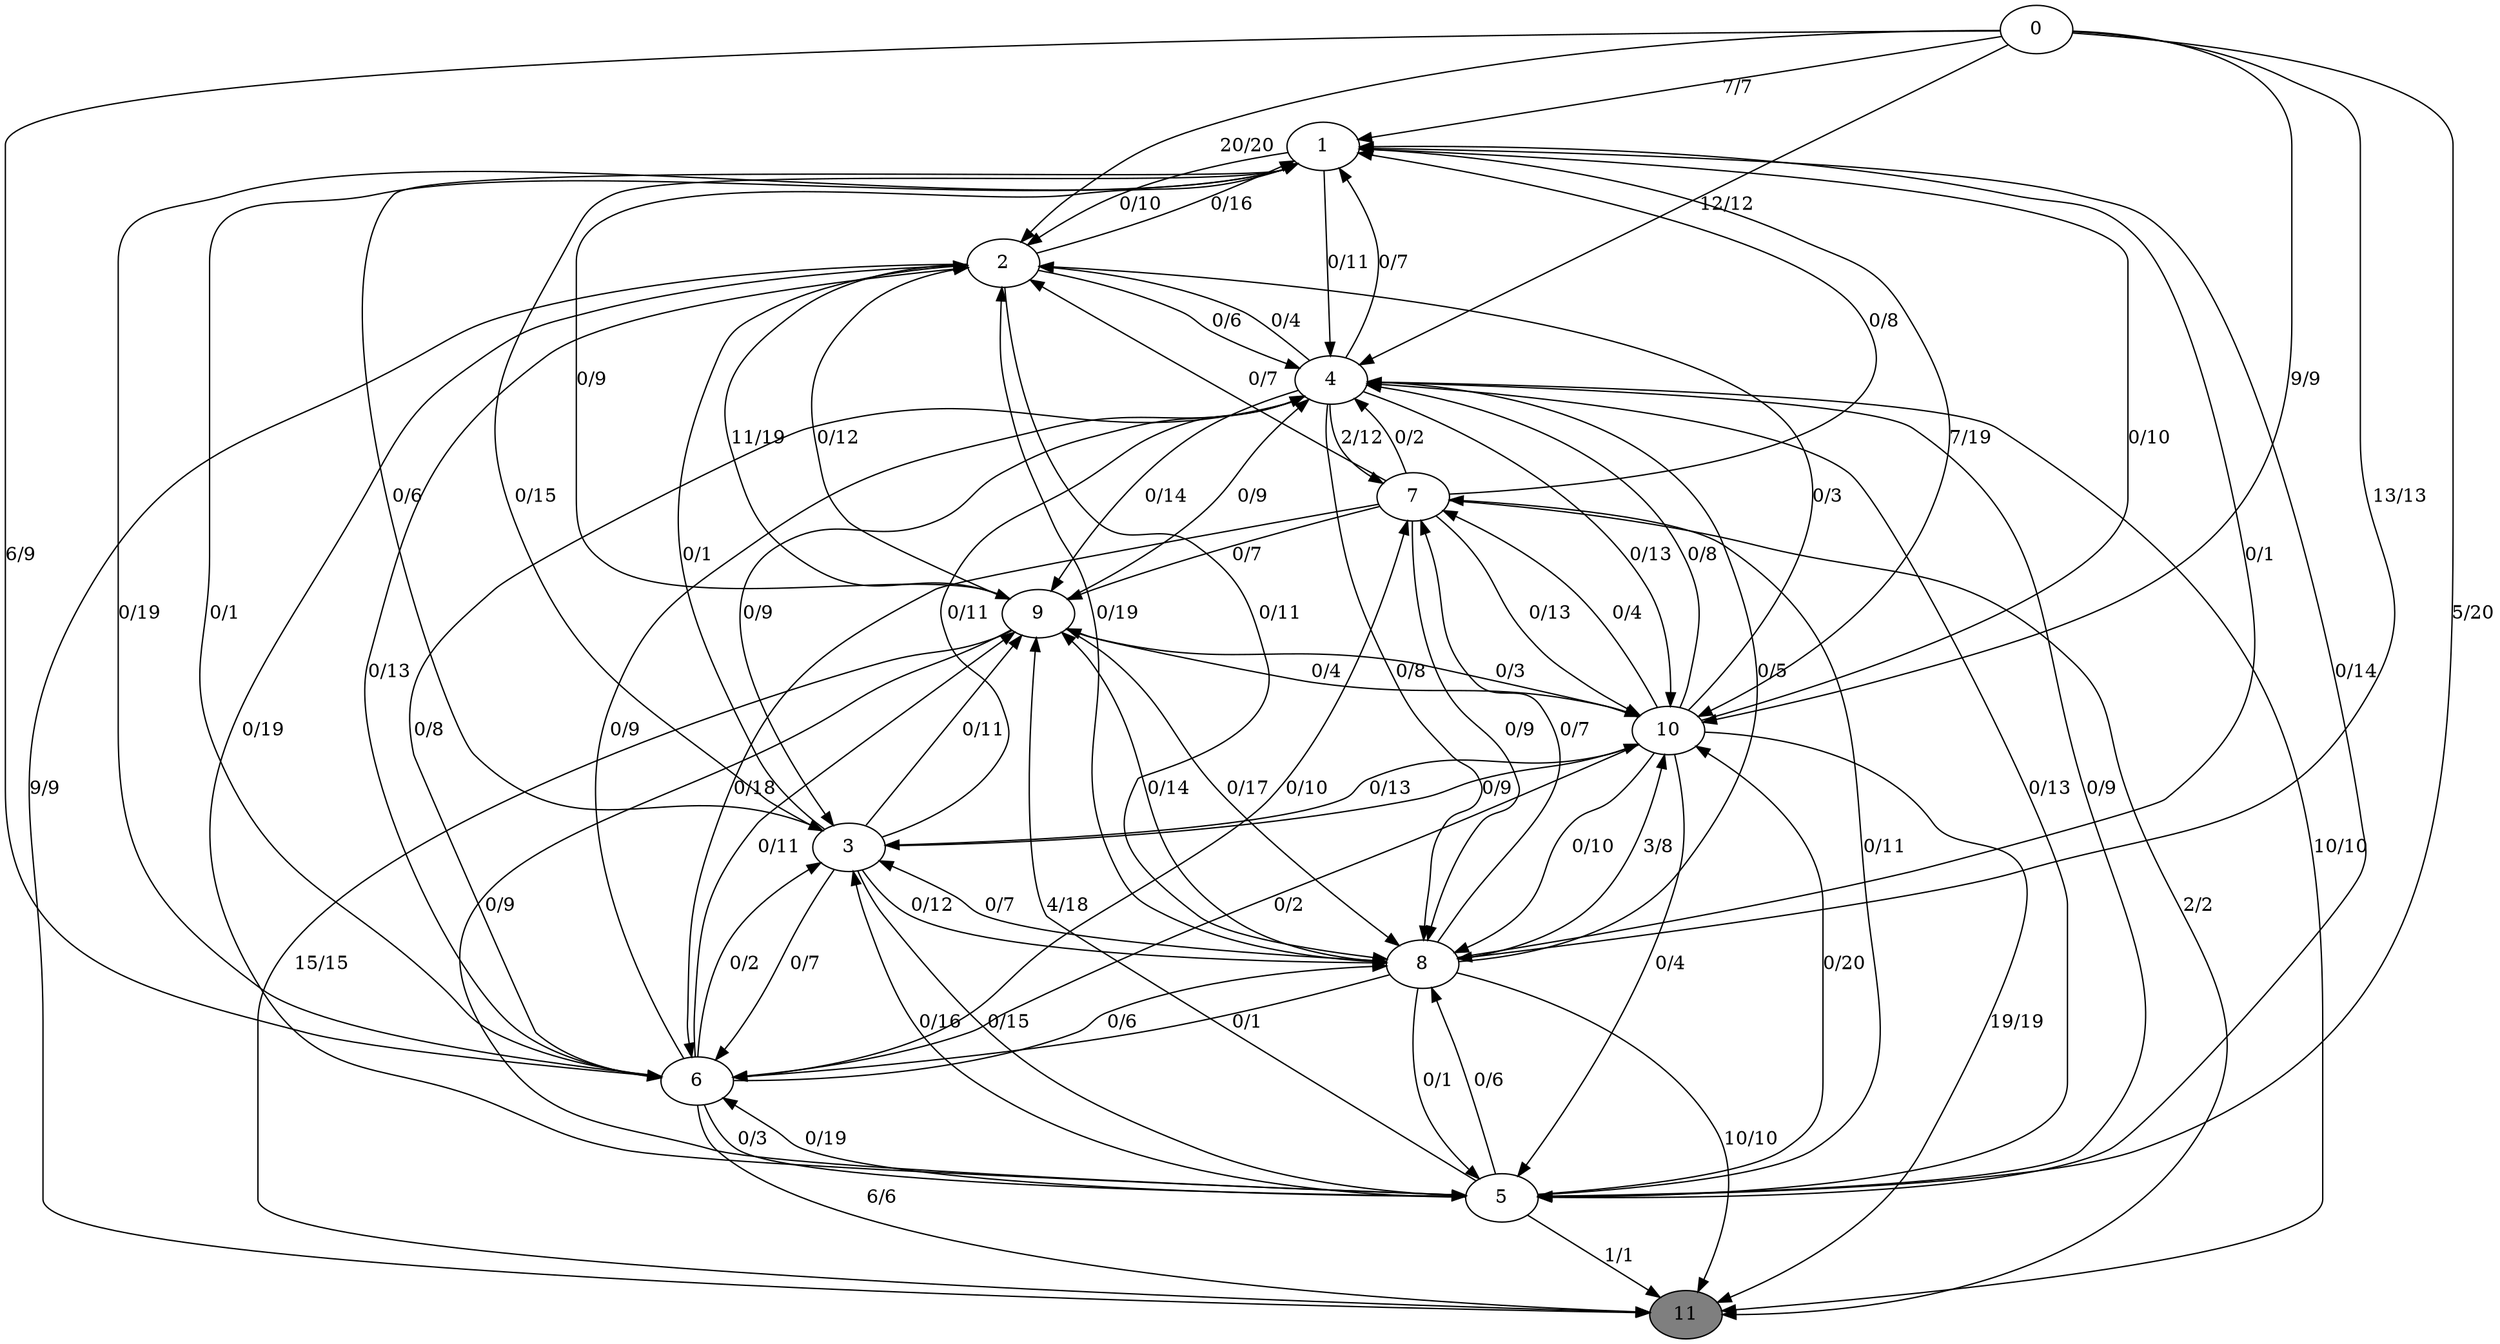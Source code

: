 digraph G {
	0[style=filled fillcolor=grey100];
	0->1[label ="7/7"] ;
	0->2[label ="20/20"] ;
	0->4[label ="12/12"] ;
	0->5[label ="5/20"] ;
	0->6[label ="6/9"] ;
	0->8[label ="13/13"] ;
	0->10[label ="9/9"] ;
	1[style=filled fillcolor=grey100];
	1->2[label ="0/10"] ;
	1->3[label ="0/6"] ;
	1->4[label ="0/11"] ;
	1->5[label ="0/14"] ;
	1->6[label ="0/1"] ;
	1->10[label ="7/19"] ;
	2[style=filled fillcolor=grey100];
	2->1[label ="0/16"] ;
	2->4[label ="0/6"] ;
	2->8[label ="0/11"] ;
	2->9[label ="11/19"] ;
	2->11[label ="9/9"] ;
	3[style=filled fillcolor=grey100];
	3->1[label ="0/15"] ;
	3->2[label ="0/1"] ;
	3->4[label ="0/11"] ;
	3->5[label ="0/15"] ;
	3->6[label ="0/7"] ;
	3->8[label ="0/12"] ;
	3->9[label ="0/11"] ;
	3->10[label ="0/9"] ;
	4[style=filled fillcolor=grey100];
	4->1[label ="0/7"] ;
	4->2[label ="0/4"] ;
	4->3[label ="0/9"] ;
	4->5[label ="0/9"] ;
	4->6[label ="0/8"] ;
	4->7[label ="2/12"] ;
	4->8[label ="0/8"] ;
	4->9[label ="0/14"] ;
	4->10[label ="0/13"] ;
	4->11[label ="10/10"] ;
	5[style=filled fillcolor=grey100];
	5->2[label ="0/19"] ;
	5->3[label ="0/16"] ;
	5->4[label ="0/13"] ;
	5->6[label ="0/19"] ;
	5->7[label ="0/11"] ;
	5->8[label ="0/6"] ;
	5->9[label ="4/18"] ;
	5->10[label ="0/20"] ;
	5->11[label ="1/1"] ;
	6[style=filled fillcolor=grey100];
	6->1[label ="0/19"] ;
	6->2[label ="0/13"] ;
	6->3[label ="0/2"] ;
	6->4[label ="0/9"] ;
	6->5[label ="0/3"] ;
	6->7[label ="0/10"] ;
	6->8[label ="0/6"] ;
	6->9[label ="0/11"] ;
	6->11[label ="6/6"] ;
	7[style=filled fillcolor=grey100];
	7->1[label ="0/8"] ;
	7->2[label ="0/7"] ;
	7->4[label ="0/2"] ;
	7->6[label ="0/18"] ;
	7->8[label ="0/9"] ;
	7->9[label ="0/7"] ;
	7->10[label ="0/13"] ;
	7->11[label ="2/2"] ;
	8[style=filled fillcolor=grey100];
	8->1[label ="0/1"] ;
	8->2[label ="0/19"] ;
	8->3[label ="0/7"] ;
	8->4[label ="0/5"] ;
	8->5[label ="0/1"] ;
	8->6[label ="0/1"] ;
	8->7[label ="0/7"] ;
	8->9[label ="0/14"] ;
	8->10[label ="3/8"] ;
	8->11[label ="10/10"] ;
	9[style=filled fillcolor=grey100];
	9->1[label ="0/9"] ;
	9->2[label ="0/12"] ;
	9->4[label ="0/9"] ;
	9->5[label ="0/9"] ;
	9->8[label ="0/17"] ;
	9->10[label ="0/4"] ;
	9->11[label ="15/15"] ;
	10[style=filled fillcolor=grey100];
	10->1[label ="0/10"] ;
	10->2[label ="0/3"] ;
	10->3[label ="0/13"] ;
	10->4[label ="0/8"] ;
	10->5[label ="0/4"] ;
	10->6[label ="0/2"] ;
	10->7[label ="0/4"] ;
	10->8[label ="0/10"] ;
	10->9[label ="0/3"] ;
	10->11[label ="19/19"] ;
	11[style=filled fillcolor=grey50];
}

